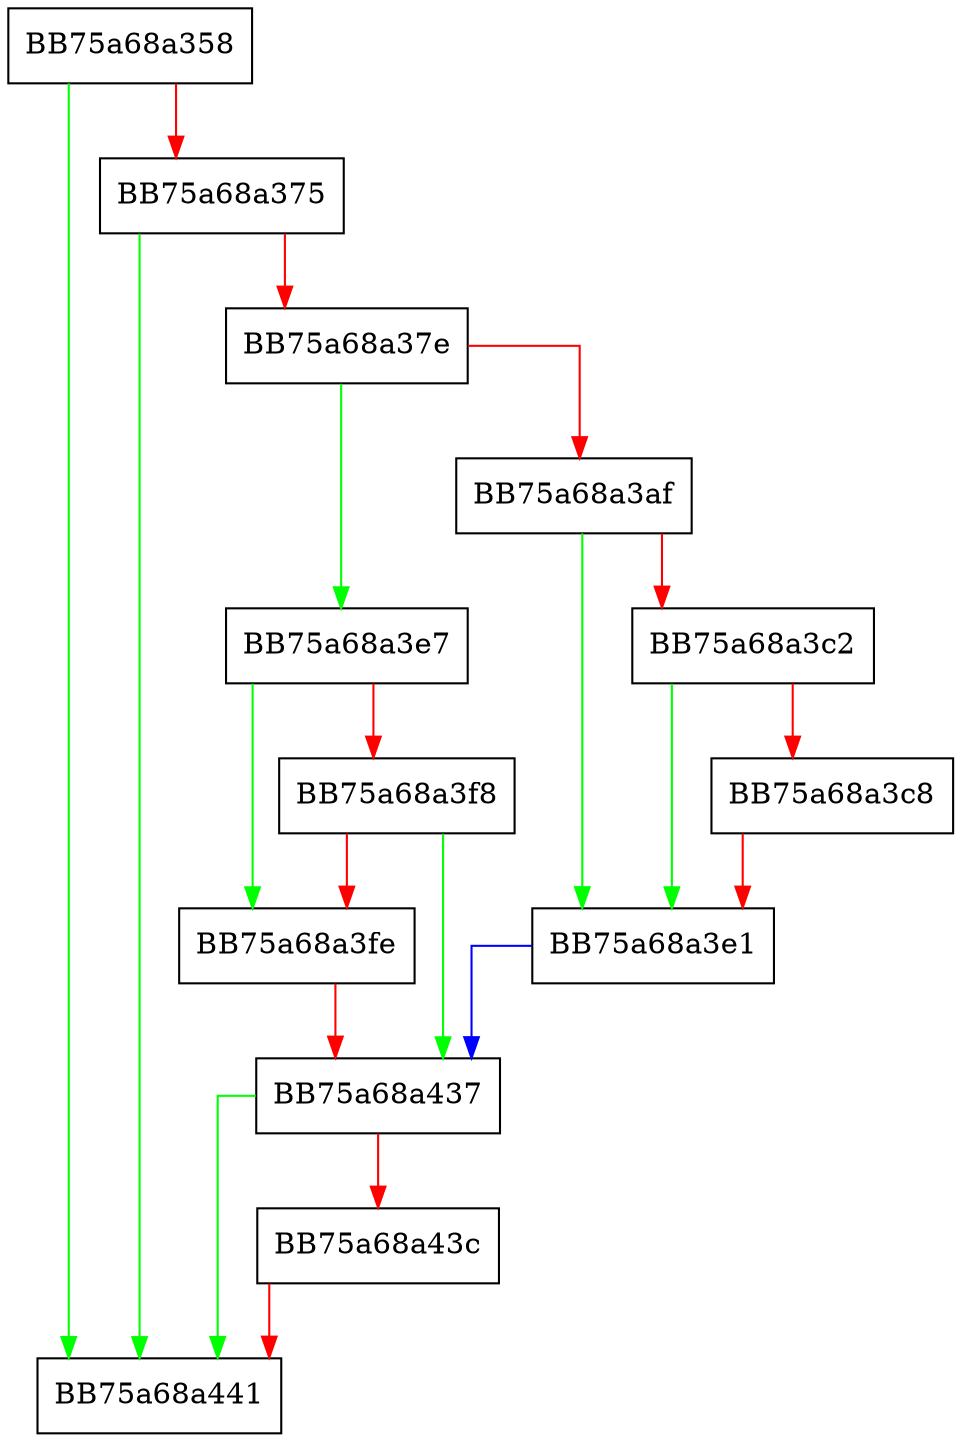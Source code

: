 digraph DiagnosticScanRtpEnable {
  node [shape="box"];
  graph [splines=ortho];
  BB75a68a358 -> BB75a68a441 [color="green"];
  BB75a68a358 -> BB75a68a375 [color="red"];
  BB75a68a375 -> BB75a68a441 [color="green"];
  BB75a68a375 -> BB75a68a37e [color="red"];
  BB75a68a37e -> BB75a68a3e7 [color="green"];
  BB75a68a37e -> BB75a68a3af [color="red"];
  BB75a68a3af -> BB75a68a3e1 [color="green"];
  BB75a68a3af -> BB75a68a3c2 [color="red"];
  BB75a68a3c2 -> BB75a68a3e1 [color="green"];
  BB75a68a3c2 -> BB75a68a3c8 [color="red"];
  BB75a68a3c8 -> BB75a68a3e1 [color="red"];
  BB75a68a3e1 -> BB75a68a437 [color="blue"];
  BB75a68a3e7 -> BB75a68a3fe [color="green"];
  BB75a68a3e7 -> BB75a68a3f8 [color="red"];
  BB75a68a3f8 -> BB75a68a437 [color="green"];
  BB75a68a3f8 -> BB75a68a3fe [color="red"];
  BB75a68a3fe -> BB75a68a437 [color="red"];
  BB75a68a437 -> BB75a68a441 [color="green"];
  BB75a68a437 -> BB75a68a43c [color="red"];
  BB75a68a43c -> BB75a68a441 [color="red"];
}